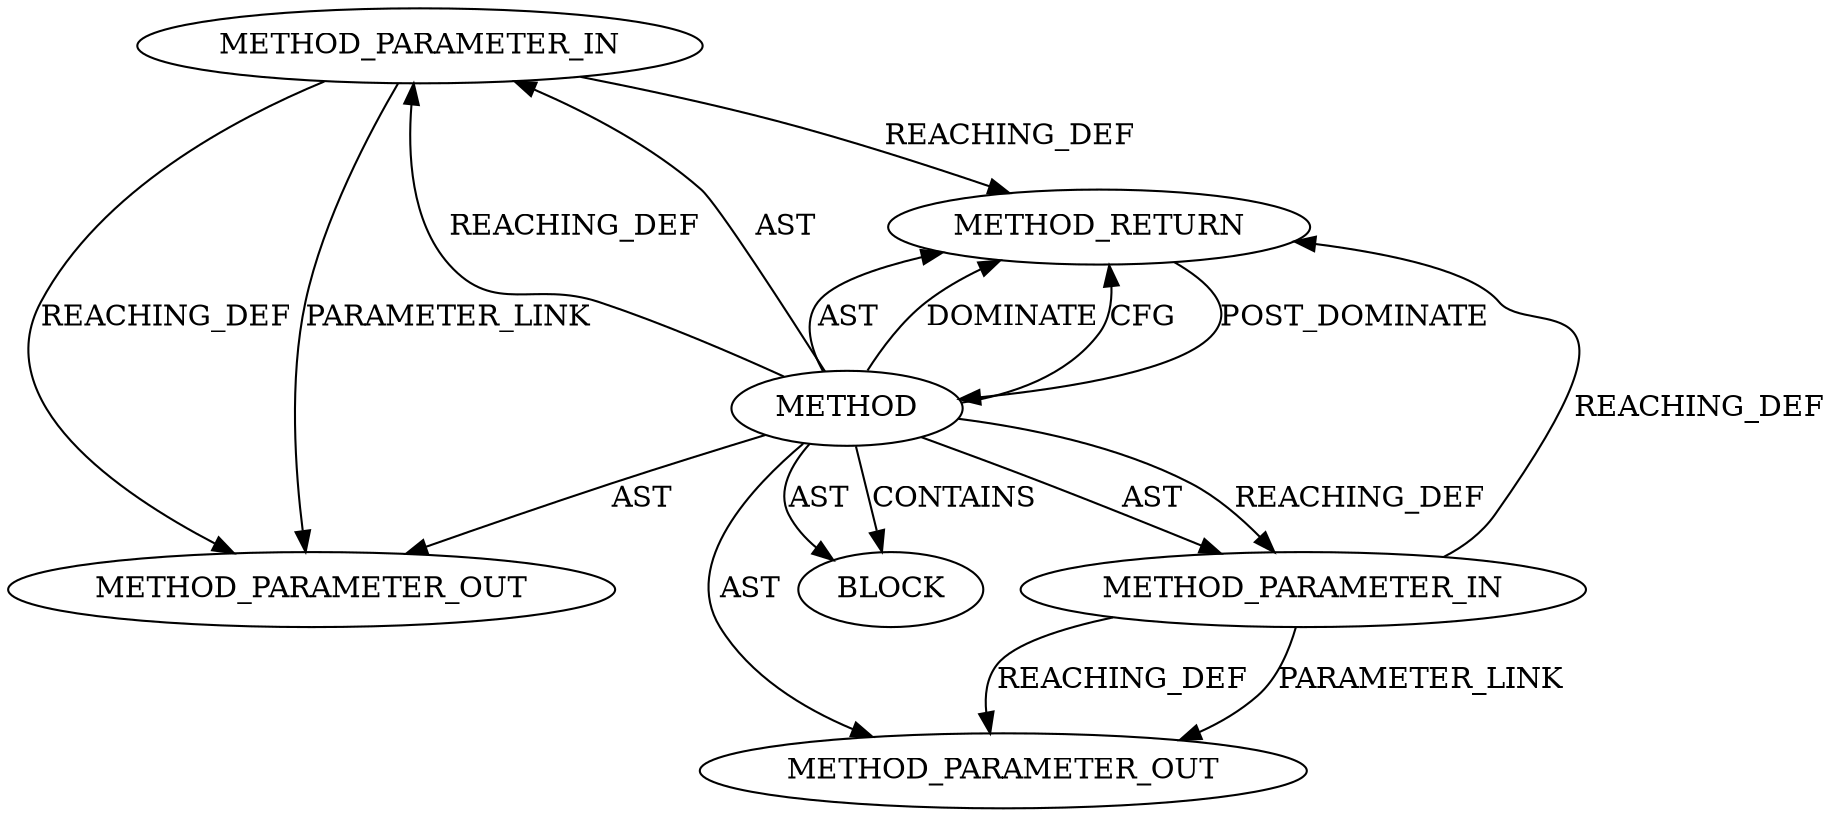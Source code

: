digraph {
  21126 [label=METHOD_PARAMETER_IN ORDER=1 CODE="p1" IS_VARIADIC=false TYPE_FULL_NAME="ANY" EVALUATION_STRATEGY="BY_VALUE" INDEX=1 NAME="p1"]
  21127 [label=METHOD_PARAMETER_IN ORDER=2 CODE="p2" IS_VARIADIC=false TYPE_FULL_NAME="ANY" EVALUATION_STRATEGY="BY_VALUE" INDEX=2 NAME="p2"]
  21125 [label=METHOD AST_PARENT_TYPE="NAMESPACE_BLOCK" AST_PARENT_FULL_NAME="<global>" ORDER=0 CODE="<empty>" FULL_NAME="kref_put" IS_EXTERNAL=true FILENAME="<empty>" SIGNATURE="" NAME="kref_put"]
  22458 [label=METHOD_PARAMETER_OUT ORDER=2 CODE="p2" IS_VARIADIC=false TYPE_FULL_NAME="ANY" EVALUATION_STRATEGY="BY_VALUE" INDEX=2 NAME="p2"]
  22457 [label=METHOD_PARAMETER_OUT ORDER=1 CODE="p1" IS_VARIADIC=false TYPE_FULL_NAME="ANY" EVALUATION_STRATEGY="BY_VALUE" INDEX=1 NAME="p1"]
  21129 [label=METHOD_RETURN ORDER=2 CODE="RET" TYPE_FULL_NAME="ANY" EVALUATION_STRATEGY="BY_VALUE"]
  21128 [label=BLOCK ORDER=1 ARGUMENT_INDEX=1 CODE="<empty>" TYPE_FULL_NAME="ANY"]
  21129 -> 21125 [label=POST_DOMINATE ]
  21126 -> 22457 [label=PARAMETER_LINK ]
  21127 -> 22458 [label=PARAMETER_LINK ]
  21125 -> 22458 [label=AST ]
  21125 -> 21127 [label=AST ]
  21127 -> 22458 [label=REACHING_DEF VARIABLE="p2"]
  21125 -> 21128 [label=AST ]
  21126 -> 22457 [label=REACHING_DEF VARIABLE="p1"]
  21125 -> 21129 [label=AST ]
  21127 -> 21129 [label=REACHING_DEF VARIABLE="p2"]
  21125 -> 21126 [label=REACHING_DEF VARIABLE=""]
  21125 -> 21129 [label=DOMINATE ]
  21125 -> 22457 [label=AST ]
  21125 -> 21126 [label=AST ]
  21125 -> 21128 [label=CONTAINS ]
  21125 -> 21129 [label=CFG ]
  21125 -> 21127 [label=REACHING_DEF VARIABLE=""]
  21126 -> 21129 [label=REACHING_DEF VARIABLE="p1"]
}
